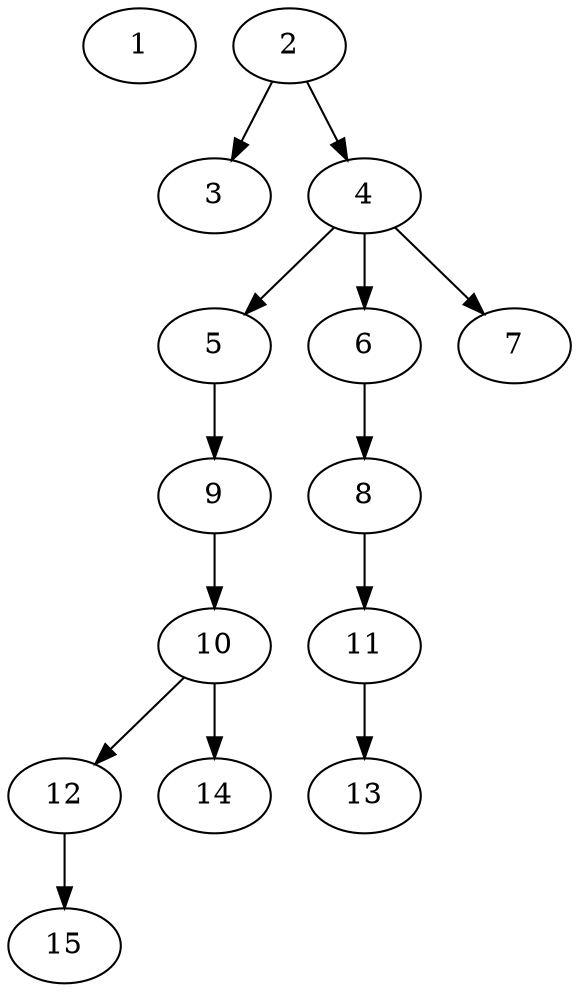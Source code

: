 // DAG (tier=1-easy, mode=compute, n=15, ccr=0.280, fat=0.411, density=0.289, regular=0.783, jump=0.084, mindata=262144, maxdata=2097152)
// DAG automatically generated by daggen at Sun Aug 24 16:33:32 2025
// /home/ermia/Project/Environments/daggen/bin/daggen --dot --ccr 0.280 --fat 0.411 --regular 0.783 --density 0.289 --jump 0.084 --mindata 262144 --maxdata 2097152 -n 15 
digraph G {
  1 [size="26685260908837608", alpha="0.05", expect_size="13342630454418804"]
  2 [size="258387216802250752", alpha="0.08", expect_size="129193608401125376"]
  2 -> 3 [size ="3245418217472"]
  2 -> 4 [size ="3245418217472"]
  3 [size="883728497103329", alpha="0.16", expect_size="441864248551664"]
  4 [size="1073741824000000000", alpha="0.00", expect_size="536870912000000000"]
  4 -> 5 [size ="8388608000000"]
  4 -> 6 [size ="8388608000000"]
  4 -> 7 [size ="8388608000000"]
  5 [size="36190683564828", alpha="0.15", expect_size="18095341782414"]
  5 -> 9 [size ="842962829312"]
  6 [size="69628199601579120", alpha="0.16", expect_size="34814099800789560"]
  6 -> 8 [size ="34739113164800"]
  7 [size="8072409371268612096", alpha="0.04", expect_size="4036204685634306048"]
  8 [size="1318385659494628", alpha="0.13", expect_size="659192829747314"]
  8 -> 11 [size ="33857101365248"]
  9 [size="1987422603462772", alpha="0.05", expect_size="993711301731386"]
  9 -> 10 [size ="1099276746752"]
  10 [size="28649621651065940", alpha="0.13", expect_size="14324810825532970"]
  10 -> 12 [size ="12424275034112"]
  10 -> 14 [size ="12424275034112"]
  11 [size="18226330449477632", alpha="0.08", expect_size="9113165224738816"]
  11 -> 13 [size ="554059169792"]
  12 [size="4099933418425417728", alpha="0.15", expect_size="2049966709212708864"]
  12 -> 15 [size ="20493109297152"]
  13 [size="43255812412089784", alpha="0.16", expect_size="21627906206044892"]
  14 [size="11138540728267000", alpha="0.05", expect_size="5569270364133500"]
  15 [size="170240463631356", alpha="0.07", expect_size="85120231815678"]
}